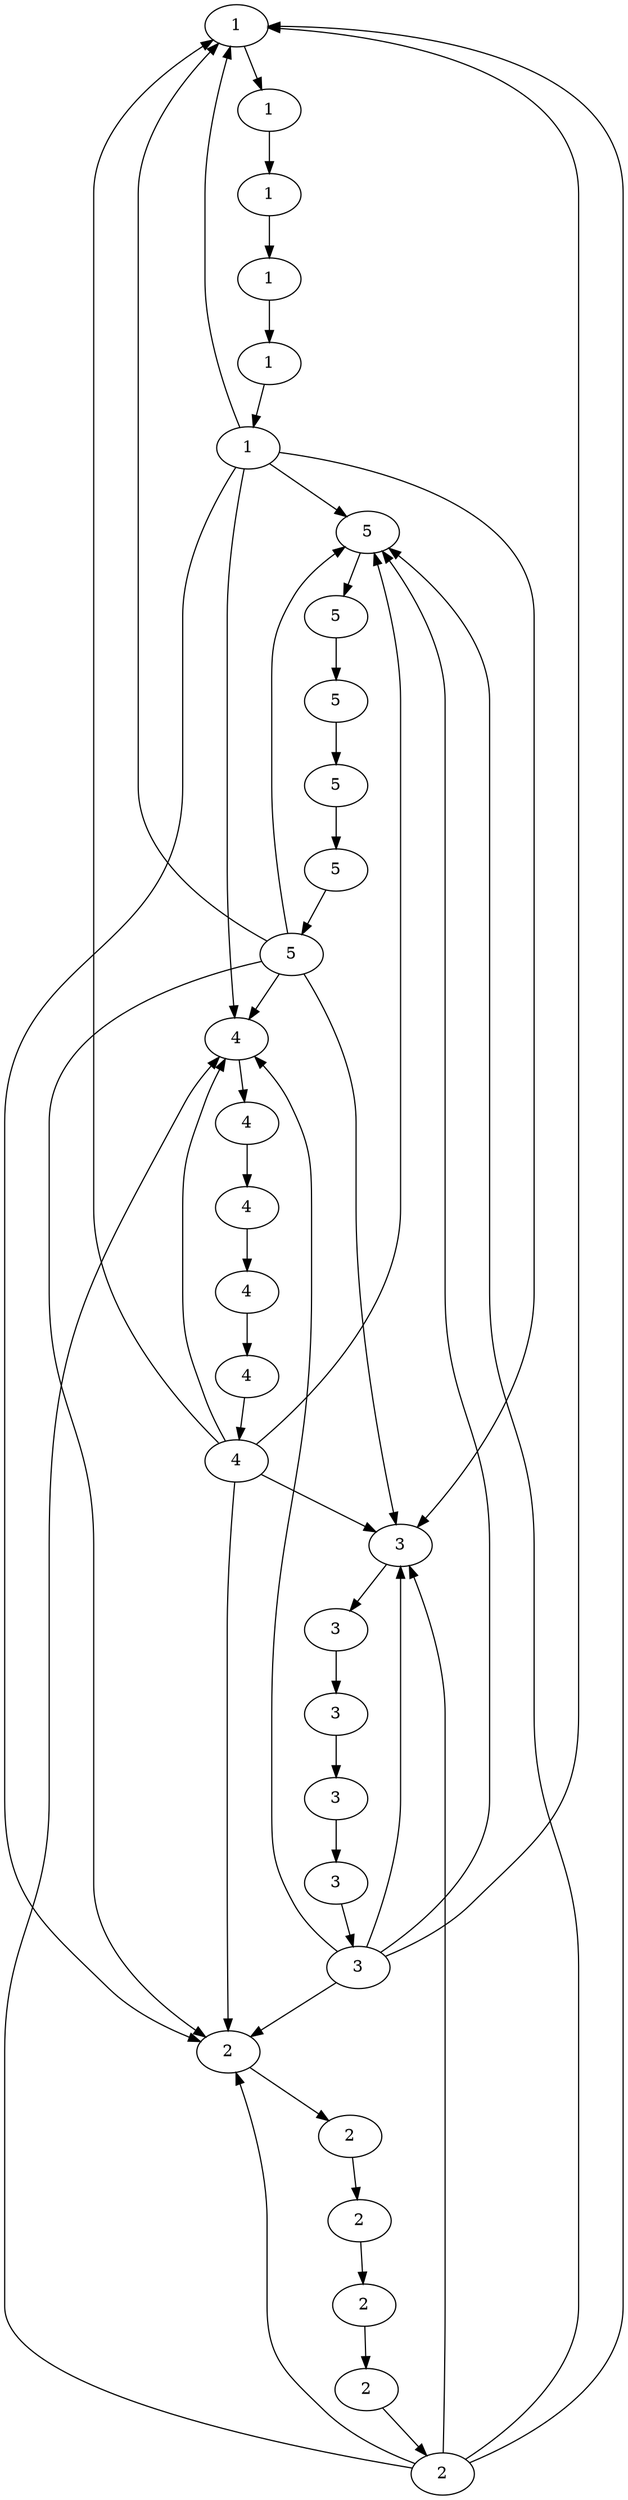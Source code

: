 digraph causal
{
	0 [label="1"]	
	1 [label="1"]	
	2 [label="1"]	
	3 [label="1"]	
	4 [label="1"]	
	5 [label="1"]	
	6 [label="2"]	
	7 [label="2"]	
	8 [label="2"]	
	9 [label="2"]	
	10 [label="2"]	
	11 [label="2"]	
	12 [label="3"]	
	13 [label="3"]	
	14 [label="3"]	
	15 [label="3"]	
	16 [label="3"]	
	17 [label="3"]	
	18 [label="4"]	
	19 [label="4"]	
	20 [label="4"]	
	21 [label="4"]	
	22 [label="4"]	
	23 [label="4"]	
	24 [label="5"]	
	25 [label="5"]	
	26 [label="5"]	
	27 [label="5"]	
	28 [label="5"]	
	29 [label="5"]	
	29 -> 0
	29 -> 6
	29 -> 12
	29 -> 18
	29 -> 24
	5 -> 0
	5 -> 6
	5 -> 12
	5 -> 18
	5 -> 24
	11 -> 0
	11 -> 6
	11 -> 12
	11 -> 18
	11 -> 24
	17 -> 0
	17 -> 6
	17 -> 12
	17 -> 18
	17 -> 24
	23 -> 0
	23 -> 6
	23 -> 12
	23 -> 18
	23 -> 24
	0 -> 1
	1 -> 2
	2 -> 3
	3 -> 4
	4 -> 5
	6 -> 7
	7 -> 8
	8 -> 9
	9 -> 10
	10 -> 11
	12 -> 13
	13 -> 14
	14 -> 15
	15 -> 16
	16 -> 17
	18 -> 19
	19 -> 20
	20 -> 21
	21 -> 22
	22 -> 23
	24 -> 25
	25 -> 26
	26 -> 27
	27 -> 28
	28 -> 29
}
